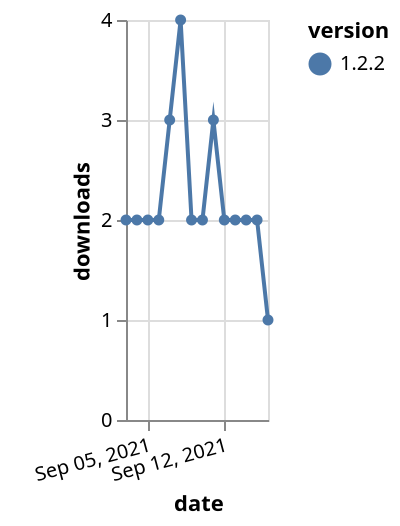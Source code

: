 {"$schema": "https://vega.github.io/schema/vega-lite/v5.json", "description": "A simple bar chart with embedded data.", "data": {"values": [{"date": "2021-09-03", "total": 2629, "delta": 2, "version": "1.2.2"}, {"date": "2021-09-04", "total": 2631, "delta": 2, "version": "1.2.2"}, {"date": "2021-09-05", "total": 2633, "delta": 2, "version": "1.2.2"}, {"date": "2021-09-06", "total": 2635, "delta": 2, "version": "1.2.2"}, {"date": "2021-09-07", "total": 2638, "delta": 3, "version": "1.2.2"}, {"date": "2021-09-08", "total": 2642, "delta": 4, "version": "1.2.2"}, {"date": "2021-09-09", "total": 2644, "delta": 2, "version": "1.2.2"}, {"date": "2021-09-10", "total": 2646, "delta": 2, "version": "1.2.2"}, {"date": "2021-09-11", "total": 2649, "delta": 3, "version": "1.2.2"}, {"date": "2021-09-12", "total": 2651, "delta": 2, "version": "1.2.2"}, {"date": "2021-09-13", "total": 2653, "delta": 2, "version": "1.2.2"}, {"date": "2021-09-14", "total": 2655, "delta": 2, "version": "1.2.2"}, {"date": "2021-09-15", "total": 2657, "delta": 2, "version": "1.2.2"}, {"date": "2021-09-16", "total": 2658, "delta": 1, "version": "1.2.2"}]}, "width": "container", "mark": {"type": "line", "point": {"filled": true}}, "encoding": {"x": {"field": "date", "type": "temporal", "timeUnit": "yearmonthdate", "title": "date", "axis": {"labelAngle": -15}}, "y": {"field": "delta", "type": "quantitative", "title": "downloads"}, "color": {"field": "version", "type": "nominal"}, "tooltip": {"field": "delta"}}}